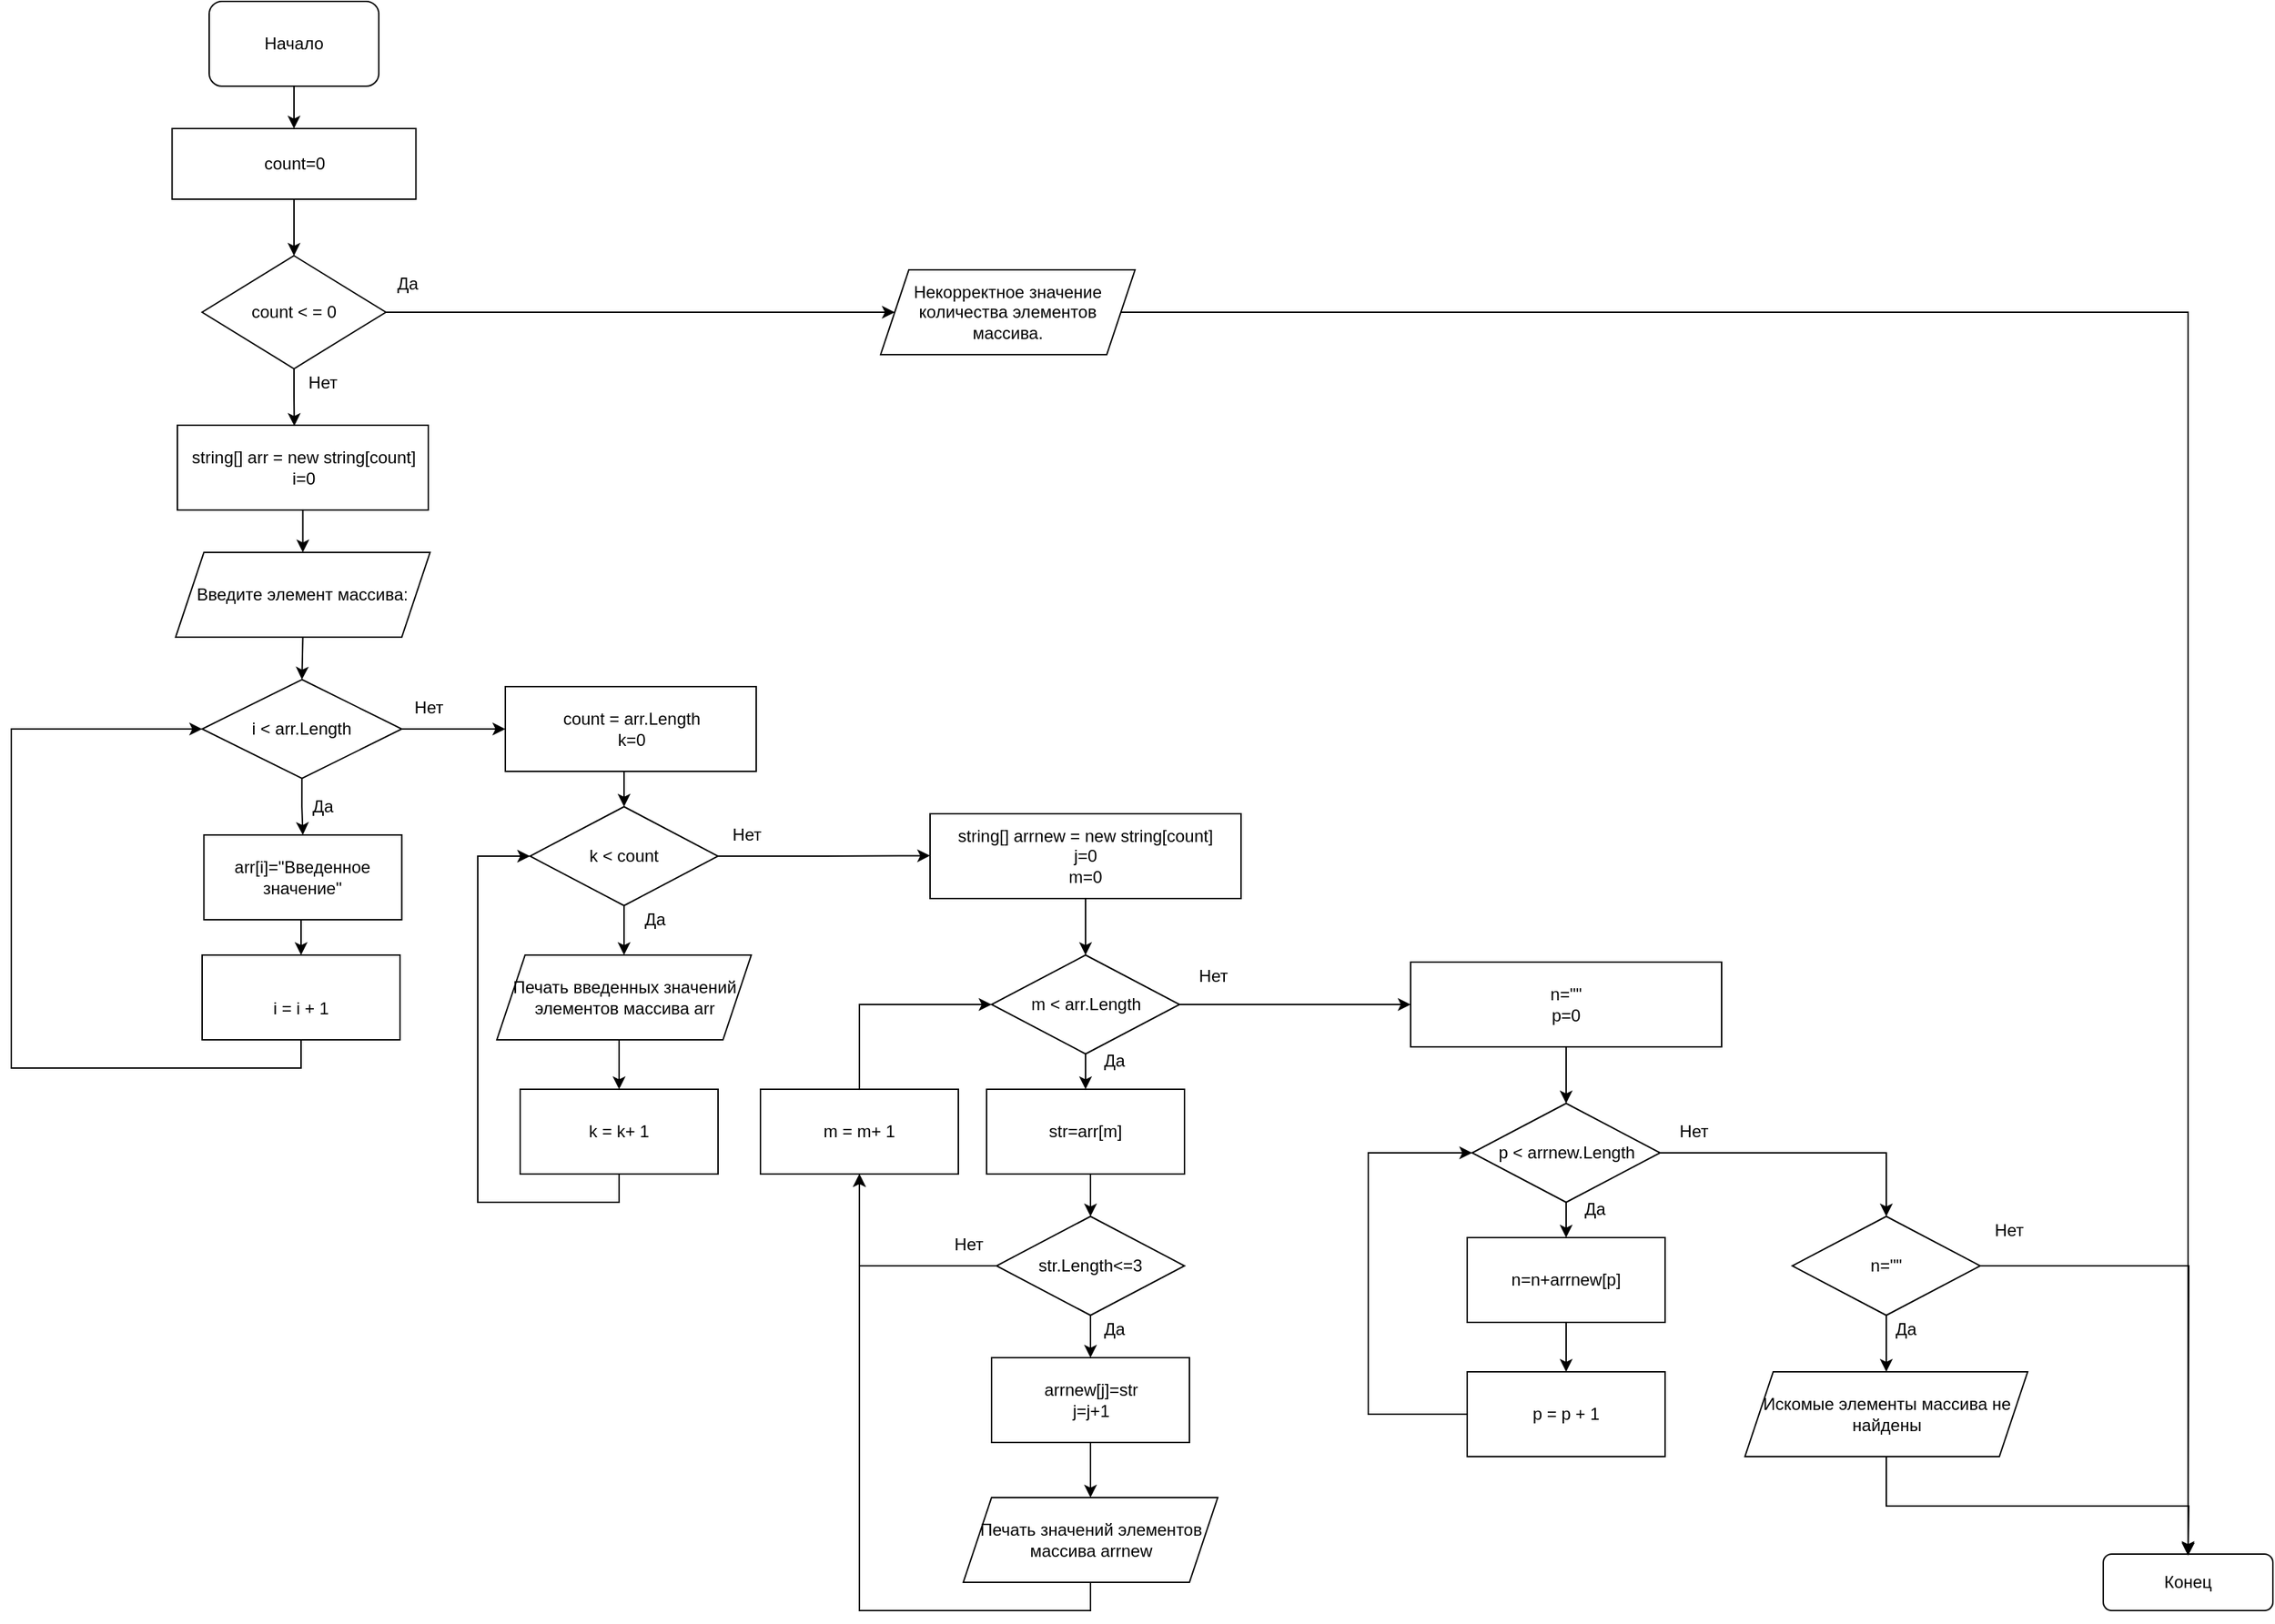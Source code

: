 <mxfile version="13.9.9" type="device"><diagram id="16IQr6a3qOxF6VmDwHiE" name="Страница 1"><mxGraphModel dx="1810" dy="1343" grid="1" gridSize="10" guides="1" tooltips="1" connect="1" arrows="1" fold="1" page="1" pageScale="1" pageWidth="827" pageHeight="1169" math="0" shadow="0"><root><mxCell id="0"/><mxCell id="1" parent="0"/><mxCell id="uxvyTh8fws0Ij4VTHpQw-23" style="edgeStyle=orthogonalEdgeStyle;rounded=0;orthogonalLoop=1;jettySize=auto;html=1;exitX=0.5;exitY=1;exitDx=0;exitDy=0;entryX=0.5;entryY=0;entryDx=0;entryDy=0;" parent="1" source="QD2qtP_mEnAPENmsxFeb-1" target="uxvyTh8fws0Ij4VTHpQw-1" edge="1"><mxGeometry relative="1" as="geometry"/></mxCell><mxCell id="QD2qtP_mEnAPENmsxFeb-1" value="Начало" style="rounded=1;whiteSpace=wrap;html=1;" parent="1" vertex="1"><mxGeometry x="160" y="10" width="120" height="60" as="geometry"/></mxCell><mxCell id="QD2qtP_mEnAPENmsxFeb-2" value="Конец" style="rounded=1;whiteSpace=wrap;html=1;" parent="1" vertex="1"><mxGeometry x="1500" y="1109" width="120" height="40" as="geometry"/></mxCell><mxCell id="TRNBqB4rt2y8QECHsu-p-27" style="edgeStyle=orthogonalEdgeStyle;rounded=0;orthogonalLoop=1;jettySize=auto;html=1;exitX=0.5;exitY=1;exitDx=0;exitDy=0;entryX=0;entryY=0.5;entryDx=0;entryDy=0;" edge="1" parent="1" source="QD2qtP_mEnAPENmsxFeb-10" target="TRNBqB4rt2y8QECHsu-p-7"><mxGeometry relative="1" as="geometry"><Array as="points"><mxPoint x="225" y="765"/><mxPoint x="20" y="765"/><mxPoint x="20" y="525"/></Array></mxGeometry></mxCell><mxCell id="QD2qtP_mEnAPENmsxFeb-10" value="&lt;br&gt;i = i + 1" style="rounded=0;whiteSpace=wrap;html=1;" parent="1" vertex="1"><mxGeometry x="155" y="685" width="140" height="60" as="geometry"/></mxCell><mxCell id="TRNBqB4rt2y8QECHsu-p-5" style="edgeStyle=orthogonalEdgeStyle;rounded=0;orthogonalLoop=1;jettySize=auto;html=1;exitX=0.5;exitY=1;exitDx=0;exitDy=0;entryX=0.466;entryY=0.008;entryDx=0;entryDy=0;entryPerimeter=0;" edge="1" parent="1" source="QD2qtP_mEnAPENmsxFeb-31" target="TRNBqB4rt2y8QECHsu-p-2"><mxGeometry relative="1" as="geometry"/></mxCell><mxCell id="TRNBqB4rt2y8QECHsu-p-83" style="edgeStyle=orthogonalEdgeStyle;rounded=0;orthogonalLoop=1;jettySize=auto;html=1;exitX=1;exitY=0.5;exitDx=0;exitDy=0;entryX=0;entryY=0.5;entryDx=0;entryDy=0;" edge="1" parent="1" source="QD2qtP_mEnAPENmsxFeb-31" target="TRNBqB4rt2y8QECHsu-p-1"><mxGeometry relative="1" as="geometry"/></mxCell><mxCell id="QD2qtP_mEnAPENmsxFeb-31" value="count &amp;lt; = 0" style="rhombus;whiteSpace=wrap;html=1;" parent="1" vertex="1"><mxGeometry x="155" y="190" width="130" height="80" as="geometry"/></mxCell><mxCell id="uxvyTh8fws0Ij4VTHpQw-6" style="edgeStyle=orthogonalEdgeStyle;rounded=0;orthogonalLoop=1;jettySize=auto;html=1;exitX=0.5;exitY=1;exitDx=0;exitDy=0;entryX=0.5;entryY=0;entryDx=0;entryDy=0;" parent="1" source="uxvyTh8fws0Ij4VTHpQw-1" target="QD2qtP_mEnAPENmsxFeb-31" edge="1"><mxGeometry relative="1" as="geometry"><mxPoint x="220" y="240" as="sourcePoint"/></mxGeometry></mxCell><mxCell id="uxvyTh8fws0Ij4VTHpQw-1" value="count=0&lt;br&gt;" style="rounded=0;whiteSpace=wrap;html=1;" parent="1" vertex="1"><mxGeometry x="133.75" y="100" width="172.5" height="50" as="geometry"/></mxCell><mxCell id="uxvyTh8fws0Ij4VTHpQw-11" value="Да" style="text;html=1;align=center;verticalAlign=middle;resizable=0;points=[];autosize=1;strokeColor=none;fillColor=none;" parent="1" vertex="1"><mxGeometry x="285" y="200" width="30" height="20" as="geometry"/></mxCell><mxCell id="TRNBqB4rt2y8QECHsu-p-85" style="edgeStyle=orthogonalEdgeStyle;rounded=0;orthogonalLoop=1;jettySize=auto;html=1;exitX=1;exitY=0.5;exitDx=0;exitDy=0;entryX=0.5;entryY=0;entryDx=0;entryDy=0;" edge="1" parent="1" source="TRNBqB4rt2y8QECHsu-p-1" target="QD2qtP_mEnAPENmsxFeb-2"><mxGeometry relative="1" as="geometry"><mxPoint x="1560" y="1100" as="targetPoint"/></mxGeometry></mxCell><mxCell id="TRNBqB4rt2y8QECHsu-p-1" value="&lt;span&gt;Некорректное значение количества элементов массива.&lt;/span&gt;" style="shape=parallelogram;perimeter=parallelogramPerimeter;whiteSpace=wrap;html=1;fixedSize=1;" vertex="1" parent="1"><mxGeometry x="635" y="200" width="180" height="60" as="geometry"/></mxCell><mxCell id="TRNBqB4rt2y8QECHsu-p-10" style="edgeStyle=orthogonalEdgeStyle;rounded=0;orthogonalLoop=1;jettySize=auto;html=1;exitX=0.5;exitY=1;exitDx=0;exitDy=0;entryX=0.5;entryY=0;entryDx=0;entryDy=0;" edge="1" parent="1" source="TRNBqB4rt2y8QECHsu-p-2" target="TRNBqB4rt2y8QECHsu-p-6"><mxGeometry relative="1" as="geometry"/></mxCell><mxCell id="TRNBqB4rt2y8QECHsu-p-2" value="string[] arr = new string[count]&lt;br&gt;i=0" style="rounded=0;whiteSpace=wrap;html=1;" vertex="1" parent="1"><mxGeometry x="137.5" y="310" width="177.5" height="60" as="geometry"/></mxCell><mxCell id="TRNBqB4rt2y8QECHsu-p-4" value="Нет" style="text;html=1;align=center;verticalAlign=middle;resizable=0;points=[];autosize=1;" vertex="1" parent="1"><mxGeometry x="220" y="270" width="40" height="20" as="geometry"/></mxCell><mxCell id="TRNBqB4rt2y8QECHsu-p-9" style="edgeStyle=orthogonalEdgeStyle;rounded=0;orthogonalLoop=1;jettySize=auto;html=1;exitX=0.5;exitY=1;exitDx=0;exitDy=0;entryX=0.5;entryY=0;entryDx=0;entryDy=0;" edge="1" parent="1" source="TRNBqB4rt2y8QECHsu-p-6" target="TRNBqB4rt2y8QECHsu-p-7"><mxGeometry relative="1" as="geometry"/></mxCell><mxCell id="TRNBqB4rt2y8QECHsu-p-6" value="Введите элемент массива:" style="shape=parallelogram;perimeter=parallelogramPerimeter;whiteSpace=wrap;html=1;fixedSize=1;" vertex="1" parent="1"><mxGeometry x="136.25" y="400" width="180" height="60" as="geometry"/></mxCell><mxCell id="TRNBqB4rt2y8QECHsu-p-11" style="edgeStyle=orthogonalEdgeStyle;rounded=0;orthogonalLoop=1;jettySize=auto;html=1;exitX=0.5;exitY=1;exitDx=0;exitDy=0;entryX=0.5;entryY=0;entryDx=0;entryDy=0;" edge="1" parent="1" source="TRNBqB4rt2y8QECHsu-p-7" target="TRNBqB4rt2y8QECHsu-p-8"><mxGeometry relative="1" as="geometry"/></mxCell><mxCell id="TRNBqB4rt2y8QECHsu-p-15" style="edgeStyle=orthogonalEdgeStyle;rounded=0;orthogonalLoop=1;jettySize=auto;html=1;exitX=1;exitY=0.5;exitDx=0;exitDy=0;entryX=0;entryY=0.5;entryDx=0;entryDy=0;" edge="1" parent="1" source="TRNBqB4rt2y8QECHsu-p-7" target="TRNBqB4rt2y8QECHsu-p-17"><mxGeometry relative="1" as="geometry"><mxPoint x="377" y="530" as="targetPoint"/></mxGeometry></mxCell><mxCell id="TRNBqB4rt2y8QECHsu-p-7" value="i &amp;lt; arr.Length" style="rhombus;whiteSpace=wrap;html=1;" vertex="1" parent="1"><mxGeometry x="155" y="490" width="141.25" height="70" as="geometry"/></mxCell><mxCell id="TRNBqB4rt2y8QECHsu-p-12" style="edgeStyle=orthogonalEdgeStyle;rounded=0;orthogonalLoop=1;jettySize=auto;html=1;exitX=0.5;exitY=1;exitDx=0;exitDy=0;entryX=0.5;entryY=0;entryDx=0;entryDy=0;" edge="1" parent="1" source="TRNBqB4rt2y8QECHsu-p-8" target="QD2qtP_mEnAPENmsxFeb-10"><mxGeometry relative="1" as="geometry"/></mxCell><mxCell id="TRNBqB4rt2y8QECHsu-p-8" value="&lt;span&gt;arr[i]=&quot;Введенное значение&quot;&lt;/span&gt;" style="rounded=0;whiteSpace=wrap;html=1;" vertex="1" parent="1"><mxGeometry x="156.25" y="600" width="140" height="60" as="geometry"/></mxCell><mxCell id="TRNBqB4rt2y8QECHsu-p-13" value="Да" style="text;html=1;align=center;verticalAlign=middle;resizable=0;points=[];autosize=1;" vertex="1" parent="1"><mxGeometry x="225" y="570" width="30" height="20" as="geometry"/></mxCell><mxCell id="TRNBqB4rt2y8QECHsu-p-16" value="Нет" style="text;html=1;align=center;verticalAlign=middle;resizable=0;points=[];autosize=1;" vertex="1" parent="1"><mxGeometry x="295" y="500" width="40" height="20" as="geometry"/></mxCell><mxCell id="TRNBqB4rt2y8QECHsu-p-23" style="edgeStyle=orthogonalEdgeStyle;rounded=0;orthogonalLoop=1;jettySize=auto;html=1;exitX=0.5;exitY=1;exitDx=0;exitDy=0;entryX=0.5;entryY=0;entryDx=0;entryDy=0;" edge="1" parent="1" source="TRNBqB4rt2y8QECHsu-p-17" target="TRNBqB4rt2y8QECHsu-p-18"><mxGeometry relative="1" as="geometry"/></mxCell><mxCell id="TRNBqB4rt2y8QECHsu-p-17" value="count = arr.Length&lt;br&gt;k=0" style="rounded=0;whiteSpace=wrap;html=1;" vertex="1" parent="1"><mxGeometry x="369.5" y="495" width="177.5" height="60" as="geometry"/></mxCell><mxCell id="TRNBqB4rt2y8QECHsu-p-30" style="edgeStyle=orthogonalEdgeStyle;rounded=0;orthogonalLoop=1;jettySize=auto;html=1;exitX=1;exitY=0.5;exitDx=0;exitDy=0;" edge="1" parent="1" source="TRNBqB4rt2y8QECHsu-p-18"><mxGeometry relative="1" as="geometry"><mxPoint x="670" y="614.667" as="targetPoint"/></mxGeometry></mxCell><mxCell id="TRNBqB4rt2y8QECHsu-p-36" style="edgeStyle=orthogonalEdgeStyle;rounded=0;orthogonalLoop=1;jettySize=auto;html=1;exitX=0.5;exitY=1;exitDx=0;exitDy=0;entryX=0.5;entryY=0;entryDx=0;entryDy=0;" edge="1" parent="1" source="TRNBqB4rt2y8QECHsu-p-18" target="TRNBqB4rt2y8QECHsu-p-22"><mxGeometry relative="1" as="geometry"/></mxCell><mxCell id="TRNBqB4rt2y8QECHsu-p-18" value="k &amp;lt; count" style="rhombus;whiteSpace=wrap;html=1;" vertex="1" parent="1"><mxGeometry x="387" y="580" width="133" height="70" as="geometry"/></mxCell><mxCell id="TRNBqB4rt2y8QECHsu-p-37" style="edgeStyle=orthogonalEdgeStyle;rounded=0;orthogonalLoop=1;jettySize=auto;html=1;exitX=0.5;exitY=1;exitDx=0;exitDy=0;entryX=0;entryY=0.5;entryDx=0;entryDy=0;" edge="1" parent="1" source="TRNBqB4rt2y8QECHsu-p-21" target="TRNBqB4rt2y8QECHsu-p-18"><mxGeometry relative="1" as="geometry"><Array as="points"><mxPoint x="450" y="860"/><mxPoint x="350" y="860"/><mxPoint x="350" y="615"/></Array></mxGeometry></mxCell><mxCell id="TRNBqB4rt2y8QECHsu-p-21" value="k = k+ 1" style="rounded=0;whiteSpace=wrap;html=1;" vertex="1" parent="1"><mxGeometry x="380" y="780" width="140" height="60" as="geometry"/></mxCell><mxCell id="TRNBqB4rt2y8QECHsu-p-38" style="edgeStyle=orthogonalEdgeStyle;rounded=0;orthogonalLoop=1;jettySize=auto;html=1;exitX=0.5;exitY=1;exitDx=0;exitDy=0;entryX=0.5;entryY=0;entryDx=0;entryDy=0;" edge="1" parent="1" source="TRNBqB4rt2y8QECHsu-p-22" target="TRNBqB4rt2y8QECHsu-p-21"><mxGeometry relative="1" as="geometry"/></mxCell><mxCell id="TRNBqB4rt2y8QECHsu-p-22" value="Печать введенных значений элементов массива arr" style="shape=parallelogram;perimeter=parallelogramPerimeter;whiteSpace=wrap;html=1;fixedSize=1;" vertex="1" parent="1"><mxGeometry x="363.5" y="685" width="180" height="60" as="geometry"/></mxCell><mxCell id="TRNBqB4rt2y8QECHsu-p-29" value="Да" style="text;html=1;align=center;verticalAlign=middle;resizable=0;points=[];autosize=1;" vertex="1" parent="1"><mxGeometry x="460" y="650" width="30" height="20" as="geometry"/></mxCell><mxCell id="TRNBqB4rt2y8QECHsu-p-31" value="Нет" style="text;html=1;align=center;verticalAlign=middle;resizable=0;points=[];autosize=1;" vertex="1" parent="1"><mxGeometry x="520" y="590" width="40" height="20" as="geometry"/></mxCell><mxCell id="TRNBqB4rt2y8QECHsu-p-43" style="edgeStyle=orthogonalEdgeStyle;rounded=0;orthogonalLoop=1;jettySize=auto;html=1;exitX=0.5;exitY=1;exitDx=0;exitDy=0;entryX=0.5;entryY=0;entryDx=0;entryDy=0;" edge="1" parent="1" source="TRNBqB4rt2y8QECHsu-p-32" target="TRNBqB4rt2y8QECHsu-p-33"><mxGeometry relative="1" as="geometry"/></mxCell><mxCell id="TRNBqB4rt2y8QECHsu-p-32" value="&lt;div&gt;string[] arrnew = new string[count]&lt;/div&gt;&lt;div&gt;j=0&lt;/div&gt;&lt;div&gt;m=0&lt;/div&gt;" style="rounded=0;whiteSpace=wrap;html=1;" vertex="1" parent="1"><mxGeometry x="670" y="585" width="220" height="60" as="geometry"/></mxCell><mxCell id="TRNBqB4rt2y8QECHsu-p-44" style="edgeStyle=orthogonalEdgeStyle;rounded=0;orthogonalLoop=1;jettySize=auto;html=1;exitX=0.5;exitY=1;exitDx=0;exitDy=0;entryX=0.5;entryY=0;entryDx=0;entryDy=0;" edge="1" parent="1" source="TRNBqB4rt2y8QECHsu-p-33" target="TRNBqB4rt2y8QECHsu-p-39"><mxGeometry relative="1" as="geometry"/></mxCell><mxCell id="TRNBqB4rt2y8QECHsu-p-54" style="edgeStyle=orthogonalEdgeStyle;rounded=0;orthogonalLoop=1;jettySize=auto;html=1;exitX=1;exitY=0.5;exitDx=0;exitDy=0;entryX=0;entryY=0.5;entryDx=0;entryDy=0;" edge="1" parent="1" source="TRNBqB4rt2y8QECHsu-p-33" target="TRNBqB4rt2y8QECHsu-p-57"><mxGeometry relative="1" as="geometry"><mxPoint x="1000" y="719.667" as="targetPoint"/></mxGeometry></mxCell><mxCell id="TRNBqB4rt2y8QECHsu-p-33" value="m &amp;lt; arr.Length" style="rhombus;whiteSpace=wrap;html=1;" vertex="1" parent="1"><mxGeometry x="713.5" y="685" width="133" height="70" as="geometry"/></mxCell><mxCell id="TRNBqB4rt2y8QECHsu-p-46" style="edgeStyle=orthogonalEdgeStyle;rounded=0;orthogonalLoop=1;jettySize=auto;html=1;exitX=0.5;exitY=0;exitDx=0;exitDy=0;entryX=0;entryY=0.5;entryDx=0;entryDy=0;" edge="1" parent="1" source="TRNBqB4rt2y8QECHsu-p-34" target="TRNBqB4rt2y8QECHsu-p-33"><mxGeometry relative="1" as="geometry"/></mxCell><mxCell id="TRNBqB4rt2y8QECHsu-p-34" value="m = m+ 1&lt;br&gt;" style="rounded=0;whiteSpace=wrap;html=1;" vertex="1" parent="1"><mxGeometry x="550" y="780" width="140" height="60" as="geometry"/></mxCell><mxCell id="TRNBqB4rt2y8QECHsu-p-48" style="edgeStyle=orthogonalEdgeStyle;rounded=0;orthogonalLoop=1;jettySize=auto;html=1;exitX=0.5;exitY=1;exitDx=0;exitDy=0;entryX=0.5;entryY=0;entryDx=0;entryDy=0;" edge="1" parent="1" source="TRNBqB4rt2y8QECHsu-p-39" target="TRNBqB4rt2y8QECHsu-p-40"><mxGeometry relative="1" as="geometry"/></mxCell><mxCell id="TRNBqB4rt2y8QECHsu-p-39" value="str=arr[m]" style="rounded=0;whiteSpace=wrap;html=1;" vertex="1" parent="1"><mxGeometry x="710" y="780" width="140" height="60" as="geometry"/></mxCell><mxCell id="TRNBqB4rt2y8QECHsu-p-49" style="edgeStyle=orthogonalEdgeStyle;rounded=0;orthogonalLoop=1;jettySize=auto;html=1;exitX=0.5;exitY=1;exitDx=0;exitDy=0;" edge="1" parent="1" source="TRNBqB4rt2y8QECHsu-p-40" target="TRNBqB4rt2y8QECHsu-p-41"><mxGeometry relative="1" as="geometry"/></mxCell><mxCell id="TRNBqB4rt2y8QECHsu-p-51" style="edgeStyle=orthogonalEdgeStyle;rounded=0;orthogonalLoop=1;jettySize=auto;html=1;exitX=0;exitY=0.5;exitDx=0;exitDy=0;entryX=0.5;entryY=1;entryDx=0;entryDy=0;" edge="1" parent="1" source="TRNBqB4rt2y8QECHsu-p-40" target="TRNBqB4rt2y8QECHsu-p-34"><mxGeometry relative="1" as="geometry"/></mxCell><mxCell id="TRNBqB4rt2y8QECHsu-p-40" value="str.Length&amp;lt;=3" style="rhombus;whiteSpace=wrap;html=1;" vertex="1" parent="1"><mxGeometry x="717" y="870" width="133" height="70" as="geometry"/></mxCell><mxCell id="TRNBqB4rt2y8QECHsu-p-50" style="edgeStyle=orthogonalEdgeStyle;rounded=0;orthogonalLoop=1;jettySize=auto;html=1;exitX=0.5;exitY=1;exitDx=0;exitDy=0;entryX=0.5;entryY=0;entryDx=0;entryDy=0;" edge="1" parent="1" source="TRNBqB4rt2y8QECHsu-p-41" target="TRNBqB4rt2y8QECHsu-p-42"><mxGeometry relative="1" as="geometry"/></mxCell><mxCell id="TRNBqB4rt2y8QECHsu-p-41" value="arrnew[j]=str&lt;br&gt;j=j+1" style="rounded=0;whiteSpace=wrap;html=1;" vertex="1" parent="1"><mxGeometry x="713.5" y="970" width="140" height="60" as="geometry"/></mxCell><mxCell id="TRNBqB4rt2y8QECHsu-p-45" style="edgeStyle=orthogonalEdgeStyle;rounded=0;orthogonalLoop=1;jettySize=auto;html=1;exitX=0.5;exitY=1;exitDx=0;exitDy=0;entryX=0.5;entryY=1;entryDx=0;entryDy=0;" edge="1" parent="1" source="TRNBqB4rt2y8QECHsu-p-42" target="TRNBqB4rt2y8QECHsu-p-34"><mxGeometry relative="1" as="geometry"/></mxCell><mxCell id="TRNBqB4rt2y8QECHsu-p-42" value="Печать значений элементов массива arrnew" style="shape=parallelogram;perimeter=parallelogramPerimeter;whiteSpace=wrap;html=1;fixedSize=1;" vertex="1" parent="1"><mxGeometry x="693.5" y="1069" width="180" height="60" as="geometry"/></mxCell><mxCell id="TRNBqB4rt2y8QECHsu-p-47" value="Да" style="text;html=1;align=center;verticalAlign=middle;resizable=0;points=[];autosize=1;" vertex="1" parent="1"><mxGeometry x="785" y="750" width="30" height="20" as="geometry"/></mxCell><mxCell id="TRNBqB4rt2y8QECHsu-p-52" value="Да" style="text;html=1;align=center;verticalAlign=middle;resizable=0;points=[];autosize=1;" vertex="1" parent="1"><mxGeometry x="785" y="940" width="30" height="20" as="geometry"/></mxCell><mxCell id="TRNBqB4rt2y8QECHsu-p-53" value="Нет" style="text;html=1;align=center;verticalAlign=middle;resizable=0;points=[];autosize=1;" vertex="1" parent="1"><mxGeometry x="677" y="880" width="40" height="20" as="geometry"/></mxCell><mxCell id="TRNBqB4rt2y8QECHsu-p-55" value="Нет" style="text;html=1;align=center;verticalAlign=middle;resizable=0;points=[];autosize=1;" vertex="1" parent="1"><mxGeometry x="850" y="690" width="40" height="20" as="geometry"/></mxCell><mxCell id="TRNBqB4rt2y8QECHsu-p-56" style="edgeStyle=orthogonalEdgeStyle;rounded=0;orthogonalLoop=1;jettySize=auto;html=1;exitX=0.5;exitY=1;exitDx=0;exitDy=0;entryX=0.5;entryY=0;entryDx=0;entryDy=0;" edge="1" parent="1" source="TRNBqB4rt2y8QECHsu-p-57" target="TRNBqB4rt2y8QECHsu-p-59"><mxGeometry relative="1" as="geometry"/></mxCell><mxCell id="TRNBqB4rt2y8QECHsu-p-57" value="&lt;div&gt;n=&quot;&quot;&lt;/div&gt;&lt;div&gt;p=0&lt;/div&gt;" style="rounded=0;whiteSpace=wrap;html=1;" vertex="1" parent="1"><mxGeometry x="1010" y="690" width="220" height="60" as="geometry"/></mxCell><mxCell id="TRNBqB4rt2y8QECHsu-p-58" style="edgeStyle=orthogonalEdgeStyle;rounded=0;orthogonalLoop=1;jettySize=auto;html=1;exitX=0.5;exitY=1;exitDx=0;exitDy=0;entryX=0.5;entryY=0;entryDx=0;entryDy=0;" edge="1" parent="1" source="TRNBqB4rt2y8QECHsu-p-59" target="TRNBqB4rt2y8QECHsu-p-62"><mxGeometry relative="1" as="geometry"/></mxCell><mxCell id="TRNBqB4rt2y8QECHsu-p-76" style="edgeStyle=orthogonalEdgeStyle;rounded=0;orthogonalLoop=1;jettySize=auto;html=1;exitX=1;exitY=0.5;exitDx=0;exitDy=0;entryX=0.5;entryY=0;entryDx=0;entryDy=0;" edge="1" parent="1" source="TRNBqB4rt2y8QECHsu-p-59" target="TRNBqB4rt2y8QECHsu-p-65"><mxGeometry relative="1" as="geometry"><mxPoint x="1300" y="825" as="targetPoint"/></mxGeometry></mxCell><mxCell id="TRNBqB4rt2y8QECHsu-p-59" value="p &amp;lt; arrnew.Length" style="rhombus;whiteSpace=wrap;html=1;" vertex="1" parent="1"><mxGeometry x="1053.5" y="790" width="133" height="70" as="geometry"/></mxCell><mxCell id="TRNBqB4rt2y8QECHsu-p-78" style="edgeStyle=orthogonalEdgeStyle;rounded=0;orthogonalLoop=1;jettySize=auto;html=1;exitX=0.5;exitY=1;exitDx=0;exitDy=0;entryX=0.5;entryY=0;entryDx=0;entryDy=0;" edge="1" parent="1" source="TRNBqB4rt2y8QECHsu-p-62" target="TRNBqB4rt2y8QECHsu-p-74"><mxGeometry relative="1" as="geometry"/></mxCell><mxCell id="TRNBqB4rt2y8QECHsu-p-62" value="n=n+arrnew[p]" style="rounded=0;whiteSpace=wrap;html=1;" vertex="1" parent="1"><mxGeometry x="1050" y="885" width="140" height="60" as="geometry"/></mxCell><mxCell id="TRNBqB4rt2y8QECHsu-p-79" style="edgeStyle=orthogonalEdgeStyle;rounded=0;orthogonalLoop=1;jettySize=auto;html=1;exitX=0.5;exitY=1;exitDx=0;exitDy=0;entryX=0.5;entryY=0;entryDx=0;entryDy=0;" edge="1" parent="1" source="TRNBqB4rt2y8QECHsu-p-65" target="TRNBqB4rt2y8QECHsu-p-69"><mxGeometry relative="1" as="geometry"/></mxCell><mxCell id="TRNBqB4rt2y8QECHsu-p-87" style="edgeStyle=orthogonalEdgeStyle;rounded=0;orthogonalLoop=1;jettySize=auto;html=1;exitX=1;exitY=0.5;exitDx=0;exitDy=0;" edge="1" parent="1" source="TRNBqB4rt2y8QECHsu-p-65"><mxGeometry relative="1" as="geometry"><mxPoint x="1560" y="1110" as="targetPoint"/></mxGeometry></mxCell><mxCell id="TRNBqB4rt2y8QECHsu-p-65" value="n=&quot;&quot;" style="rhombus;whiteSpace=wrap;html=1;" vertex="1" parent="1"><mxGeometry x="1280" y="870" width="133" height="70" as="geometry"/></mxCell><mxCell id="TRNBqB4rt2y8QECHsu-p-88" style="edgeStyle=orthogonalEdgeStyle;rounded=0;orthogonalLoop=1;jettySize=auto;html=1;exitX=0.5;exitY=1;exitDx=0;exitDy=0;" edge="1" parent="1" source="TRNBqB4rt2y8QECHsu-p-69"><mxGeometry relative="1" as="geometry"><mxPoint x="1560" y="1110" as="targetPoint"/></mxGeometry></mxCell><mxCell id="TRNBqB4rt2y8QECHsu-p-69" value="Искомые элементы массива не найдены" style="shape=parallelogram;perimeter=parallelogramPerimeter;whiteSpace=wrap;html=1;fixedSize=1;" vertex="1" parent="1"><mxGeometry x="1246.5" y="980" width="200" height="60" as="geometry"/></mxCell><mxCell id="TRNBqB4rt2y8QECHsu-p-70" value="Да" style="text;html=1;align=center;verticalAlign=middle;resizable=0;points=[];autosize=1;" vertex="1" parent="1"><mxGeometry x="1125" y="855" width="30" height="20" as="geometry"/></mxCell><mxCell id="TRNBqB4rt2y8QECHsu-p-75" style="edgeStyle=orthogonalEdgeStyle;rounded=0;orthogonalLoop=1;jettySize=auto;html=1;exitX=0;exitY=0.5;exitDx=0;exitDy=0;entryX=0;entryY=0.5;entryDx=0;entryDy=0;" edge="1" parent="1" source="TRNBqB4rt2y8QECHsu-p-74" target="TRNBqB4rt2y8QECHsu-p-59"><mxGeometry relative="1" as="geometry"><Array as="points"><mxPoint x="980" y="1010"/><mxPoint x="980" y="825"/></Array></mxGeometry></mxCell><mxCell id="TRNBqB4rt2y8QECHsu-p-74" value="p = p + 1" style="rounded=0;whiteSpace=wrap;html=1;" vertex="1" parent="1"><mxGeometry x="1050" y="980" width="140" height="60" as="geometry"/></mxCell><mxCell id="TRNBqB4rt2y8QECHsu-p-77" value="Нет" style="text;html=1;align=center;verticalAlign=middle;resizable=0;points=[];autosize=1;" vertex="1" parent="1"><mxGeometry x="1190" y="800" width="40" height="20" as="geometry"/></mxCell><mxCell id="TRNBqB4rt2y8QECHsu-p-80" value="Да" style="text;html=1;align=center;verticalAlign=middle;resizable=0;points=[];autosize=1;" vertex="1" parent="1"><mxGeometry x="1345" y="940" width="30" height="20" as="geometry"/></mxCell><mxCell id="TRNBqB4rt2y8QECHsu-p-82" value="Нет" style="text;html=1;align=center;verticalAlign=middle;resizable=0;points=[];autosize=1;" vertex="1" parent="1"><mxGeometry x="1413" y="870" width="40" height="20" as="geometry"/></mxCell></root></mxGraphModel></diagram></mxfile>